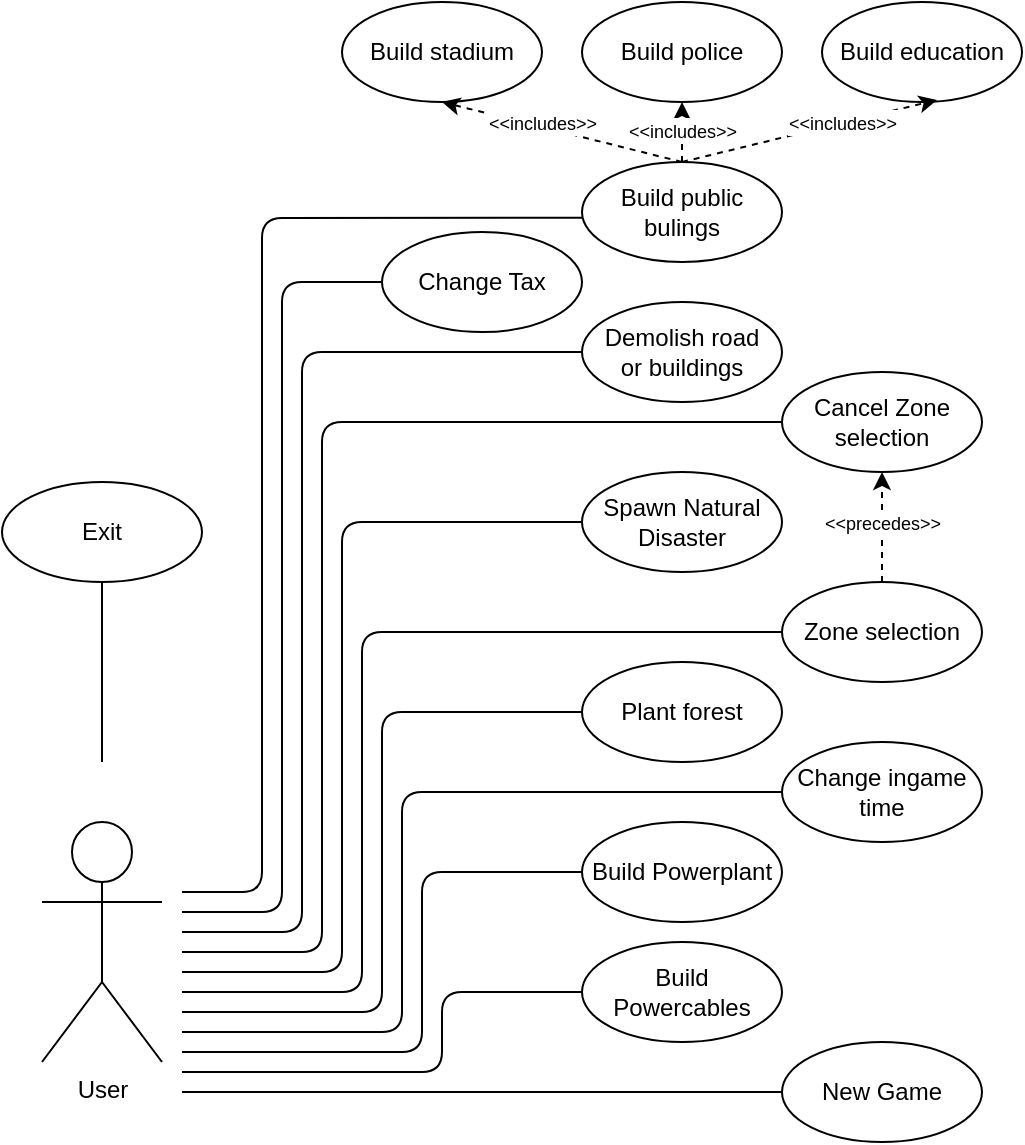 <mxfile version="21.0.6" type="device"><diagram name="Page-1" id="5r8fjd2-dKv-Mr313BTe"><mxGraphModel dx="1477" dy="614" grid="1" gridSize="10" guides="1" tooltips="1" connect="1" arrows="1" fold="1" page="1" pageScale="1" pageWidth="827" pageHeight="1169" math="0" shadow="0"><root><mxCell id="0"/><mxCell id="1" parent="0"/><mxCell id="LpNjjQqWPBPuRG1UXq3W-1" value="User" style="shape=umlActor;verticalLabelPosition=bottom;verticalAlign=top;html=1;outlineConnect=0;" parent="1" vertex="1"><mxGeometry x="80" y="550" width="60" height="120" as="geometry"/></mxCell><mxCell id="LpNjjQqWPBPuRG1UXq3W-4" value="New Game" style="ellipse;whiteSpace=wrap;html=1;" parent="1" vertex="1"><mxGeometry x="450" y="660" width="100" height="50" as="geometry"/></mxCell><mxCell id="LpNjjQqWPBPuRG1UXq3W-6" value="Zone selection" style="ellipse;whiteSpace=wrap;html=1;" parent="1" vertex="1"><mxGeometry x="450" y="430" width="100" height="50" as="geometry"/></mxCell><mxCell id="LpNjjQqWPBPuRG1UXq3W-8" value="Change Tax" style="ellipse;whiteSpace=wrap;html=1;" parent="1" vertex="1"><mxGeometry x="250" y="255" width="100" height="50" as="geometry"/></mxCell><mxCell id="LpNjjQqWPBPuRG1UXq3W-11" value="Change ingame time" style="ellipse;whiteSpace=wrap;html=1;" parent="1" vertex="1"><mxGeometry x="450" y="510" width="100" height="50" as="geometry"/></mxCell><mxCell id="LpNjjQqWPBPuRG1UXq3W-12" value="Demolish road&lt;br&gt;or buildings" style="ellipse;whiteSpace=wrap;html=1;" parent="1" vertex="1"><mxGeometry x="350" y="290" width="100" height="50" as="geometry"/></mxCell><mxCell id="LpNjjQqWPBPuRG1UXq3W-13" value="Build public bulings" style="ellipse;whiteSpace=wrap;html=1;" parent="1" vertex="1"><mxGeometry x="350" y="220" width="100" height="50" as="geometry"/></mxCell><mxCell id="LpNjjQqWPBPuRG1UXq3W-14" value="Cancel Zone selection" style="ellipse;whiteSpace=wrap;html=1;" parent="1" vertex="1"><mxGeometry x="450" y="325" width="100" height="50" as="geometry"/></mxCell><mxCell id="LpNjjQqWPBPuRG1UXq3W-16" value="Exit" style="ellipse;whiteSpace=wrap;html=1;" parent="1" vertex="1"><mxGeometry x="60" y="380" width="100" height="50" as="geometry"/></mxCell><mxCell id="LpNjjQqWPBPuRG1UXq3W-17" value="" style="endArrow=none;html=1;rounded=0;entryX=0.5;entryY=1;entryDx=0;entryDy=0;endFill=0;" parent="1" target="LpNjjQqWPBPuRG1UXq3W-16" edge="1"><mxGeometry width="50" height="50" relative="1" as="geometry"><mxPoint x="110" y="520" as="sourcePoint"/><mxPoint x="180" y="490" as="targetPoint"/></mxGeometry></mxCell><mxCell id="LpNjjQqWPBPuRG1UXq3W-18" value="" style="endArrow=none;html=1;rounded=0;entryX=0;entryY=0.5;entryDx=0;entryDy=0;" parent="1" target="LpNjjQqWPBPuRG1UXq3W-4" edge="1"><mxGeometry width="50" height="50" relative="1" as="geometry"><mxPoint x="150" y="685" as="sourcePoint"/><mxPoint x="230" y="665" as="targetPoint"/></mxGeometry></mxCell><mxCell id="LpNjjQqWPBPuRG1UXq3W-21" value="" style="endArrow=none;html=1;rounded=1;entryX=0;entryY=0.5;entryDx=0;entryDy=0;" parent="1" target="LpNjjQqWPBPuRG1UXq3W-11" edge="1"><mxGeometry width="50" height="50" relative="1" as="geometry"><mxPoint x="150" y="655" as="sourcePoint"/><mxPoint x="330" y="585" as="targetPoint"/><Array as="points"><mxPoint x="260" y="655"/><mxPoint x="260" y="535"/></Array></mxGeometry></mxCell><mxCell id="LpNjjQqWPBPuRG1UXq3W-23" value="" style="endArrow=none;html=1;rounded=1;entryX=0;entryY=0.5;entryDx=0;entryDy=0;" parent="1" target="LpNjjQqWPBPuRG1UXq3W-6" edge="1"><mxGeometry width="50" height="50" relative="1" as="geometry"><mxPoint x="150" y="635" as="sourcePoint"/><mxPoint x="470" y="500" as="targetPoint"/><Array as="points"><mxPoint x="240" y="635"/><mxPoint x="240" y="455"/></Array></mxGeometry></mxCell><mxCell id="LpNjjQqWPBPuRG1UXq3W-24" value="" style="endArrow=none;html=1;rounded=1;entryX=0;entryY=0.5;entryDx=0;entryDy=0;" parent="1" target="LpNjjQqWPBPuRG1UXq3W-14" edge="1"><mxGeometry width="50" height="50" relative="1" as="geometry"><mxPoint x="150" y="615" as="sourcePoint"/><mxPoint x="520" y="430" as="targetPoint"/><Array as="points"><mxPoint x="220" y="615"/><mxPoint x="220" y="350"/></Array></mxGeometry></mxCell><mxCell id="LpNjjQqWPBPuRG1UXq3W-26" value="" style="endArrow=none;html=1;rounded=1;entryX=0;entryY=0.5;entryDx=0;entryDy=0;" parent="1" target="LpNjjQqWPBPuRG1UXq3W-12" edge="1"><mxGeometry width="50" height="50" relative="1" as="geometry"><mxPoint x="150" y="605" as="sourcePoint"/><mxPoint x="660" y="350" as="targetPoint"/><Array as="points"><mxPoint x="210" y="605"/><mxPoint x="210" y="315"/></Array></mxGeometry></mxCell><mxCell id="LpNjjQqWPBPuRG1UXq3W-27" value="&lt;font style=&quot;font-size: 9px;&quot;&gt;&amp;lt;&amp;lt;precedes&amp;gt;&amp;gt;&lt;/font&gt;" style="endArrow=classic;dashed=1;html=1;rounded=0;exitX=0.5;exitY=0;exitDx=0;exitDy=0;entryX=0.5;entryY=1;entryDx=0;entryDy=0;startArrow=none;startFill=0;endFill=1;" parent="1" source="LpNjjQqWPBPuRG1UXq3W-6" target="LpNjjQqWPBPuRG1UXq3W-14" edge="1"><mxGeometry x="0.091" width="50" height="50" relative="1" as="geometry"><mxPoint x="360" y="510" as="sourcePoint"/><mxPoint x="410" y="460" as="targetPoint"/><Array as="points"/><mxPoint as="offset"/></mxGeometry></mxCell><mxCell id="LpNjjQqWPBPuRG1UXq3W-35" value="" style="endArrow=none;html=1;rounded=1;entryX=0;entryY=0.5;entryDx=0;entryDy=0;" parent="1" target="LpNjjQqWPBPuRG1UXq3W-8" edge="1"><mxGeometry width="50" height="50" relative="1" as="geometry"><mxPoint x="150" y="595" as="sourcePoint"/><mxPoint x="350" y="300" as="targetPoint"/><Array as="points"><mxPoint x="200" y="595"/><mxPoint x="200" y="280"/></Array></mxGeometry></mxCell><mxCell id="LpNjjQqWPBPuRG1UXq3W-36" value="" style="endArrow=none;html=1;rounded=1;entryX=0.004;entryY=0.557;entryDx=0;entryDy=0;entryPerimeter=0;" parent="1" target="LpNjjQqWPBPuRG1UXq3W-13" edge="1"><mxGeometry width="50" height="50" relative="1" as="geometry"><mxPoint x="150" y="585" as="sourcePoint"/><mxPoint x="350" y="285" as="targetPoint"/><Array as="points"><mxPoint x="190" y="585"/><mxPoint x="190" y="248"/></Array></mxGeometry></mxCell><mxCell id="0u2OjaoLLq7RJdTBlj50-1" value="Plant forest" style="ellipse;whiteSpace=wrap;html=1;fontSize=12;" parent="1" vertex="1"><mxGeometry x="350" y="470" width="100" height="50" as="geometry"/></mxCell><mxCell id="0u2OjaoLLq7RJdTBlj50-2" value="" style="endArrow=none;html=1;rounded=1;fontSize=12;" parent="1" target="0u2OjaoLLq7RJdTBlj50-1" edge="1"><mxGeometry width="50" height="50" relative="1" as="geometry"><mxPoint x="150" y="645" as="sourcePoint"/><mxPoint x="450" y="315" as="targetPoint"/><Array as="points"><mxPoint x="250" y="645"/><mxPoint x="250" y="495"/></Array></mxGeometry></mxCell><mxCell id="0u2OjaoLLq7RJdTBlj50-3" value="Build stadium" style="ellipse;whiteSpace=wrap;html=1;fontSize=12;" parent="1" vertex="1"><mxGeometry x="230" y="140" width="100" height="50" as="geometry"/></mxCell><mxCell id="0u2OjaoLLq7RJdTBlj50-4" value="Build police" style="ellipse;whiteSpace=wrap;html=1;fontSize=12;" parent="1" vertex="1"><mxGeometry x="350" y="140" width="100" height="50" as="geometry"/></mxCell><mxCell id="0u2OjaoLLq7RJdTBlj50-5" value="Build education" style="ellipse;whiteSpace=wrap;html=1;fontSize=12;" parent="1" vertex="1"><mxGeometry x="470" y="140" width="100" height="50" as="geometry"/></mxCell><mxCell id="0u2OjaoLLq7RJdTBlj50-6" value="&lt;font style=&quot;font-size: 9px;&quot;&gt;&amp;lt;&amp;lt;includes&amp;gt;&amp;gt;&lt;/font&gt;" style="endArrow=classic;dashed=1;html=1;rounded=0;exitX=0.5;exitY=0;exitDx=0;exitDy=0;startArrow=none;startFill=0;endFill=1;entryX=0.575;entryY=0.98;entryDx=0;entryDy=0;entryPerimeter=0;" parent="1" source="LpNjjQqWPBPuRG1UXq3W-13" target="0u2OjaoLLq7RJdTBlj50-5" edge="1"><mxGeometry x="0.257" y="1" width="50" height="50" relative="1" as="geometry"><mxPoint x="449.52" y="235" as="sourcePoint"/><mxPoint x="500" y="190" as="targetPoint"/><Array as="points"/><mxPoint as="offset"/></mxGeometry></mxCell><mxCell id="0u2OjaoLLq7RJdTBlj50-7" value="&lt;font style=&quot;font-size: 9px;&quot;&gt;&amp;lt;&amp;lt;includes&amp;gt;&amp;gt;&lt;/font&gt;" style="endArrow=classic;dashed=1;html=1;rounded=0;exitX=0.5;exitY=0;exitDx=0;exitDy=0;startArrow=none;startFill=0;endFill=1;entryX=0.5;entryY=1;entryDx=0;entryDy=0;" parent="1" source="LpNjjQqWPBPuRG1UXq3W-13" target="0u2OjaoLLq7RJdTBlj50-3" edge="1"><mxGeometry x="0.176" y="-2" width="50" height="50" relative="1" as="geometry"><mxPoint x="290" y="220" as="sourcePoint"/><mxPoint x="300" y="190" as="targetPoint"/><Array as="points"/><mxPoint as="offset"/></mxGeometry></mxCell><mxCell id="0u2OjaoLLq7RJdTBlj50-8" value="&lt;font style=&quot;font-size: 9px;&quot;&gt;&amp;lt;&amp;lt;includes&amp;gt;&amp;gt;&lt;/font&gt;" style="endArrow=classic;dashed=1;html=1;rounded=0;exitX=0.5;exitY=0;exitDx=0;exitDy=0;startArrow=none;startFill=0;endFill=1;" parent="1" source="LpNjjQqWPBPuRG1UXq3W-13" edge="1"><mxGeometry x="0.091" width="50" height="50" relative="1" as="geometry"><mxPoint x="420" y="240" as="sourcePoint"/><mxPoint x="400" y="190" as="targetPoint"/><Array as="points"/><mxPoint as="offset"/></mxGeometry></mxCell><mxCell id="0u2OjaoLLq7RJdTBlj50-10" value="Spawn Natural Disaster" style="ellipse;whiteSpace=wrap;html=1;" parent="1" vertex="1"><mxGeometry x="350" y="375" width="100" height="50" as="geometry"/></mxCell><mxCell id="0u2OjaoLLq7RJdTBlj50-11" value="" style="endArrow=none;html=1;rounded=1;entryX=0;entryY=0.5;entryDx=0;entryDy=0;" parent="1" target="0u2OjaoLLq7RJdTBlj50-10" edge="1"><mxGeometry width="50" height="50" relative="1" as="geometry"><mxPoint x="150" y="625" as="sourcePoint"/><mxPoint x="420" y="480" as="targetPoint"/><Array as="points"><mxPoint x="230" y="625"/><mxPoint x="230" y="400"/></Array></mxGeometry></mxCell><mxCell id="0u2OjaoLLq7RJdTBlj50-13" value="Build Powerplant" style="ellipse;whiteSpace=wrap;html=1;" parent="1" vertex="1"><mxGeometry x="350" y="550" width="100" height="50" as="geometry"/></mxCell><mxCell id="0u2OjaoLLq7RJdTBlj50-15" value="Build Powercables" style="ellipse;whiteSpace=wrap;html=1;" parent="1" vertex="1"><mxGeometry x="350" y="610" width="100" height="50" as="geometry"/></mxCell><mxCell id="0u2OjaoLLq7RJdTBlj50-16" value="" style="endArrow=none;html=1;rounded=1;entryX=0;entryY=0.5;entryDx=0;entryDy=0;" parent="1" target="0u2OjaoLLq7RJdTBlj50-13" edge="1"><mxGeometry width="50" height="50" relative="1" as="geometry"><mxPoint x="150" y="665" as="sourcePoint"/><mxPoint x="460" y="545" as="targetPoint"/><Array as="points"><mxPoint x="270" y="665"/><mxPoint x="270" y="575"/></Array></mxGeometry></mxCell><mxCell id="0u2OjaoLLq7RJdTBlj50-18" value="" style="endArrow=none;html=1;rounded=1;entryX=0;entryY=0.5;entryDx=0;entryDy=0;" parent="1" target="0u2OjaoLLq7RJdTBlj50-15" edge="1"><mxGeometry width="50" height="50" relative="1" as="geometry"><mxPoint x="150" y="675" as="sourcePoint"/><mxPoint x="360" y="585" as="targetPoint"/><Array as="points"><mxPoint x="280" y="675"/><mxPoint x="280" y="635"/></Array></mxGeometry></mxCell></root></mxGraphModel></diagram></mxfile>